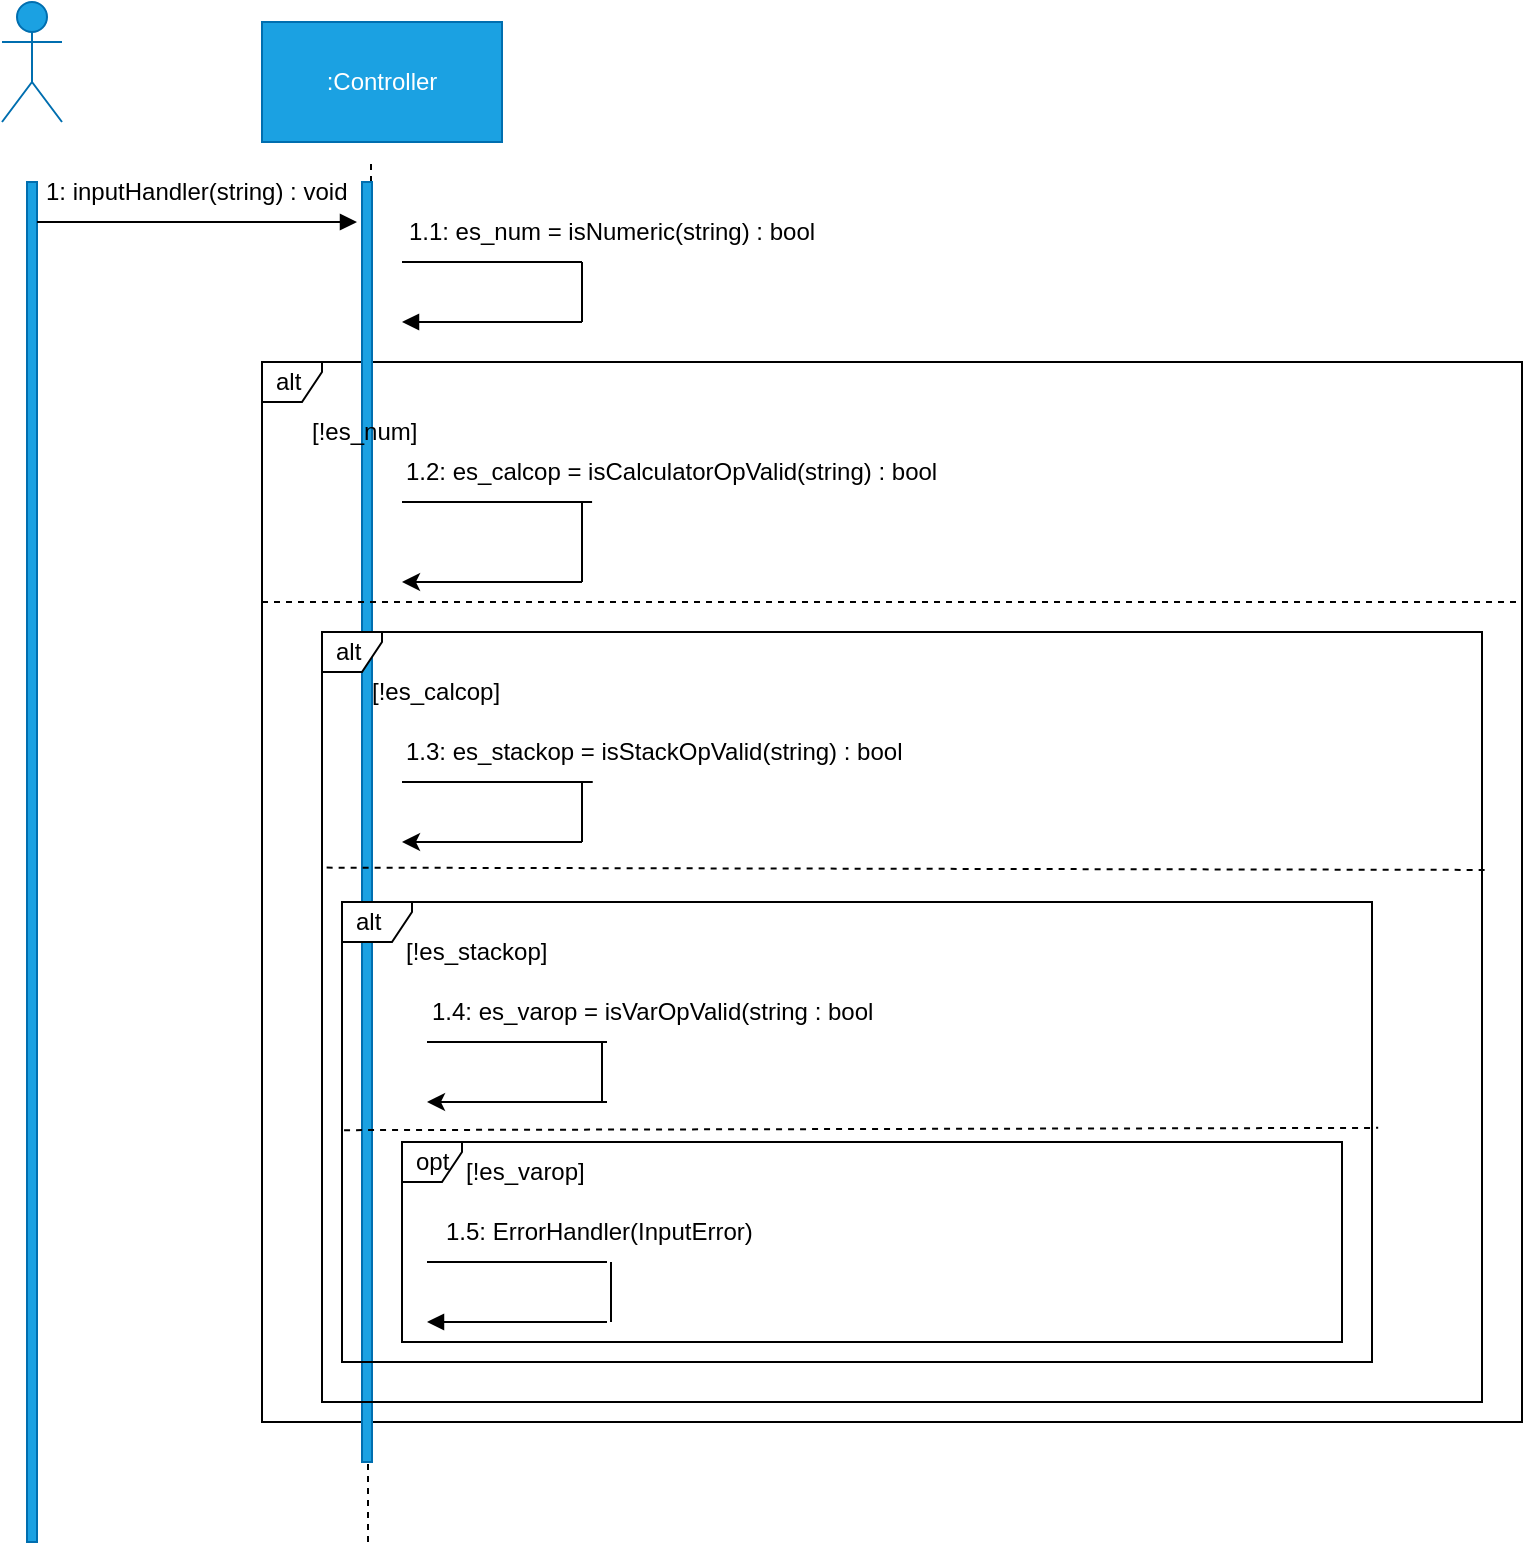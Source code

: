<mxfile>
    <diagram id="Gc9YjOzzUXd5oZ5HGR8r" name="Page-1">
        <mxGraphModel dx="1130" dy="768" grid="1" gridSize="10" guides="1" tooltips="1" connect="1" arrows="1" fold="1" page="1" pageScale="1" pageWidth="850" pageHeight="1100" math="0" shadow="0">
            <root>
                <mxCell id="0"/>
                <mxCell id="1" parent="0"/>
                <mxCell id="2" value="alt" style="shape=umlFrame;whiteSpace=wrap;html=1;width=30;height=20;boundedLbl=1;verticalAlign=middle;align=left;spacingLeft=5;" parent="1" vertex="1">
                    <mxGeometry x="210" y="290" width="630" height="530" as="geometry"/>
                </mxCell>
                <mxCell id="3" value="Actor" style="shape=umlActor;verticalLabelPosition=bottom;verticalAlign=top;html=1;fillColor=#1ba1e2;fontColor=#ffffff;strokeColor=#006EAF;" parent="1" vertex="1">
                    <mxGeometry x="80" y="110" width="30" height="60" as="geometry"/>
                </mxCell>
                <mxCell id="4" value="" style="html=1;points=[];perimeter=orthogonalPerimeter;fillColor=#1ba1e2;fontColor=#ffffff;strokeColor=#006EAF;" parent="1" vertex="1">
                    <mxGeometry x="92.5" y="200" width="5" height="680" as="geometry"/>
                </mxCell>
                <mxCell id="7" value="" style="html=1;verticalAlign=bottom;labelBackgroundColor=none;endArrow=block;endFill=1;" parent="1" edge="1">
                    <mxGeometry width="160" relative="1" as="geometry">
                        <mxPoint x="97.5" y="220" as="sourcePoint"/>
                        <mxPoint x="257.5" y="220" as="targetPoint"/>
                    </mxGeometry>
                </mxCell>
                <mxCell id="8" value="1: inputHandler(string) : void" style="text;html=1;strokeColor=none;fillColor=none;align=left;verticalAlign=middle;whiteSpace=wrap;rounded=0;" parent="1" vertex="1">
                    <mxGeometry x="100" y="190" width="160" height="30" as="geometry"/>
                </mxCell>
                <mxCell id="9" value=":Controller" style="rounded=0;whiteSpace=wrap;html=1;fillColor=#1ba1e2;fontColor=#ffffff;strokeColor=#006EAF;" parent="1" vertex="1">
                    <mxGeometry x="210" y="120" width="120" height="60" as="geometry"/>
                </mxCell>
                <mxCell id="10" value="" style="endArrow=none;dashed=1;html=1;startArrow=none;" parent="1" source="12" edge="1">
                    <mxGeometry width="50" height="50" relative="1" as="geometry">
                        <mxPoint x="264.5" y="730" as="sourcePoint"/>
                        <mxPoint x="264.5" y="190" as="targetPoint"/>
                    </mxGeometry>
                </mxCell>
                <mxCell id="11" value="" style="endArrow=none;dashed=1;html=1;" parent="1" target="12" edge="1">
                    <mxGeometry width="50" height="50" relative="1" as="geometry">
                        <mxPoint x="263" y="880" as="sourcePoint"/>
                        <mxPoint x="264.5" y="190" as="targetPoint"/>
                    </mxGeometry>
                </mxCell>
                <mxCell id="12" value="" style="html=1;points=[];perimeter=orthogonalPerimeter;fillColor=#1ba1e2;fontColor=#ffffff;strokeColor=#006EAF;" parent="1" vertex="1">
                    <mxGeometry x="260" y="200" width="5" height="640" as="geometry"/>
                </mxCell>
                <mxCell id="13" value="" style="html=1;verticalAlign=bottom;labelBackgroundColor=none;endArrow=block;endFill=1;" parent="1" edge="1">
                    <mxGeometry width="160" relative="1" as="geometry">
                        <mxPoint x="370" y="270" as="sourcePoint"/>
                        <mxPoint x="280" y="270" as="targetPoint"/>
                    </mxGeometry>
                </mxCell>
                <mxCell id="14" value="1.1: es_num = isNumeric(string) : bool" style="text;html=1;strokeColor=none;fillColor=none;align=center;verticalAlign=middle;whiteSpace=wrap;rounded=0;" parent="1" vertex="1">
                    <mxGeometry x="280" y="210" width="210" height="30" as="geometry"/>
                </mxCell>
                <mxCell id="15" value="" style="endArrow=none;html=1;" parent="1" edge="1">
                    <mxGeometry width="50" height="50" relative="1" as="geometry">
                        <mxPoint x="280" y="240" as="sourcePoint"/>
                        <mxPoint x="370" y="240" as="targetPoint"/>
                    </mxGeometry>
                </mxCell>
                <mxCell id="16" value="" style="endArrow=none;html=1;" parent="1" edge="1">
                    <mxGeometry width="50" height="50" relative="1" as="geometry">
                        <mxPoint x="370" y="270" as="sourcePoint"/>
                        <mxPoint x="370" y="240" as="targetPoint"/>
                        <Array as="points"/>
                    </mxGeometry>
                </mxCell>
                <mxCell id="17" value="[!es_num]" style="text;html=1;strokeColor=none;fillColor=none;align=left;verticalAlign=middle;whiteSpace=wrap;rounded=0;" parent="1" vertex="1">
                    <mxGeometry x="232.5" y="310" width="60" height="30" as="geometry"/>
                </mxCell>
                <mxCell id="19" value="1.2: es_calcop = isCalculatorOpValid(string) : bool" style="text;html=1;strokeColor=none;fillColor=none;align=left;verticalAlign=middle;whiteSpace=wrap;rounded=0;" parent="1" vertex="1">
                    <mxGeometry x="280" y="330" width="270" height="30" as="geometry"/>
                </mxCell>
                <mxCell id="20" value="" style="endArrow=none;html=1;" parent="1" target="19" edge="1">
                    <mxGeometry width="50" height="50" relative="1" as="geometry">
                        <mxPoint x="280" y="360" as="sourcePoint"/>
                        <mxPoint x="330" y="310" as="targetPoint"/>
                    </mxGeometry>
                </mxCell>
                <mxCell id="21" value="" style="endArrow=none;html=1;entryX=0.352;entryY=1;entryDx=0;entryDy=0;entryPerimeter=0;" parent="1" target="19" edge="1">
                    <mxGeometry width="50" height="50" relative="1" as="geometry">
                        <mxPoint x="280" y="360" as="sourcePoint"/>
                        <mxPoint x="330" y="310" as="targetPoint"/>
                    </mxGeometry>
                </mxCell>
                <mxCell id="24" value="" style="endArrow=classic;html=1;entryX=0.5;entryY=0.611;entryDx=0;entryDy=0;entryPerimeter=0;" parent="1" edge="1">
                    <mxGeometry width="50" height="50" relative="1" as="geometry">
                        <mxPoint x="370" y="400" as="sourcePoint"/>
                        <mxPoint x="280" y="400" as="targetPoint"/>
                    </mxGeometry>
                </mxCell>
                <mxCell id="25" value="" style="endArrow=none;html=1;" parent="1" edge="1">
                    <mxGeometry width="50" height="50" relative="1" as="geometry">
                        <mxPoint x="370" y="400" as="sourcePoint"/>
                        <mxPoint x="370" y="360" as="targetPoint"/>
                    </mxGeometry>
                </mxCell>
                <mxCell id="26" value="alt" style="shape=umlFrame;whiteSpace=wrap;html=1;width=30;height=20;boundedLbl=1;verticalAlign=middle;align=left;spacingLeft=5;" parent="1" vertex="1">
                    <mxGeometry x="240" y="425" width="580" height="385" as="geometry"/>
                </mxCell>
                <mxCell id="27" value="" style="endArrow=none;dashed=1;html=1;" parent="1" edge="1">
                    <mxGeometry width="50" height="50" relative="1" as="geometry">
                        <mxPoint x="210" y="410" as="sourcePoint"/>
                        <mxPoint x="840" y="410" as="targetPoint"/>
                    </mxGeometry>
                </mxCell>
                <mxCell id="28" value="[!es_calcop]" style="text;html=1;strokeColor=none;fillColor=none;align=left;verticalAlign=middle;whiteSpace=wrap;rounded=0;" parent="1" vertex="1">
                    <mxGeometry x="263" y="440" width="67" height="30" as="geometry"/>
                </mxCell>
                <mxCell id="29" value="" style="endArrow=classic;html=1;" parent="1" edge="1">
                    <mxGeometry width="50" height="50" relative="1" as="geometry">
                        <mxPoint x="370" y="530" as="sourcePoint"/>
                        <mxPoint x="280" y="530" as="targetPoint"/>
                        <Array as="points">
                            <mxPoint x="370" y="530"/>
                        </Array>
                    </mxGeometry>
                </mxCell>
                <mxCell id="30" value="1.3: es_stackop = isStackOpValid(string) : bool&amp;nbsp;&amp;nbsp;" style="text;html=1;strokeColor=none;fillColor=none;align=left;verticalAlign=middle;whiteSpace=wrap;rounded=0;" parent="1" vertex="1">
                    <mxGeometry x="280" y="470" width="270" height="30" as="geometry"/>
                </mxCell>
                <mxCell id="33" value="" style="endArrow=none;html=1;" parent="1" edge="1">
                    <mxGeometry width="50" height="50" relative="1" as="geometry">
                        <mxPoint x="280" y="500" as="sourcePoint"/>
                        <mxPoint x="280" y="500" as="targetPoint"/>
                        <Array as="points">
                            <mxPoint x="380" y="500"/>
                        </Array>
                    </mxGeometry>
                </mxCell>
                <mxCell id="34" value="" style="endArrow=none;html=1;" parent="1" edge="1">
                    <mxGeometry width="50" height="50" relative="1" as="geometry">
                        <mxPoint x="370" y="530" as="sourcePoint"/>
                        <mxPoint x="370" y="500" as="targetPoint"/>
                    </mxGeometry>
                </mxCell>
                <mxCell id="35" value="" style="endArrow=none;dashed=1;html=1;exitX=0.004;exitY=0.306;exitDx=0;exitDy=0;exitPerimeter=0;entryX=1.003;entryY=0.309;entryDx=0;entryDy=0;entryPerimeter=0;" parent="1" source="26" target="26" edge="1">
                    <mxGeometry width="50" height="50" relative="1" as="geometry">
                        <mxPoint x="230" y="580" as="sourcePoint"/>
                        <mxPoint x="820" y="560" as="targetPoint"/>
                    </mxGeometry>
                </mxCell>
                <mxCell id="36" value="alt" style="shape=umlFrame;whiteSpace=wrap;html=1;width=35;height=20;boundedLbl=1;verticalAlign=middle;align=left;spacingLeft=5;" parent="1" vertex="1">
                    <mxGeometry x="250" y="560" width="515" height="230" as="geometry"/>
                </mxCell>
                <mxCell id="37" value="1.4: es_varop = isVarOpValid(string : bool" style="text;html=1;strokeColor=none;fillColor=none;align=left;verticalAlign=middle;whiteSpace=wrap;rounded=0;" parent="1" vertex="1">
                    <mxGeometry x="292.5" y="600" width="240" height="30" as="geometry"/>
                </mxCell>
                <mxCell id="39" value="" style="endArrow=classic;html=1;" parent="1" edge="1">
                    <mxGeometry width="50" height="50" relative="1" as="geometry">
                        <mxPoint x="382.5" y="660" as="sourcePoint"/>
                        <mxPoint x="292.5" y="660" as="targetPoint"/>
                    </mxGeometry>
                </mxCell>
                <mxCell id="40" value="" style="endArrow=none;html=1;" parent="1" edge="1">
                    <mxGeometry width="50" height="50" relative="1" as="geometry">
                        <mxPoint x="380" y="660" as="sourcePoint"/>
                        <mxPoint x="380" y="630" as="targetPoint"/>
                    </mxGeometry>
                </mxCell>
                <mxCell id="41" value="" style="endArrow=none;html=1;" parent="1" edge="1">
                    <mxGeometry width="50" height="50" relative="1" as="geometry">
                        <mxPoint x="292.5" y="630" as="sourcePoint"/>
                        <mxPoint x="382.5" y="630" as="targetPoint"/>
                    </mxGeometry>
                </mxCell>
                <mxCell id="42" value="" style="endArrow=none;dashed=1;html=1;entryX=1.006;entryY=0.491;entryDx=0;entryDy=0;entryPerimeter=0;exitX=0.002;exitY=0.496;exitDx=0;exitDy=0;exitPerimeter=0;" parent="1" source="36" target="36" edge="1">
                    <mxGeometry width="50" height="50" relative="1" as="geometry">
                        <mxPoint x="250" y="700" as="sourcePoint"/>
                        <mxPoint x="300" y="650" as="targetPoint"/>
                    </mxGeometry>
                </mxCell>
                <mxCell id="43" value="[!es_stackop]" style="text;html=1;strokeColor=none;fillColor=none;align=left;verticalAlign=middle;whiteSpace=wrap;rounded=0;" parent="1" vertex="1">
                    <mxGeometry x="280" y="570" width="60" height="30" as="geometry"/>
                </mxCell>
                <mxCell id="44" value="opt" style="shape=umlFrame;whiteSpace=wrap;html=1;width=30;height=20;boundedLbl=1;verticalAlign=middle;align=left;spacingLeft=5;" parent="1" vertex="1">
                    <mxGeometry x="280" y="680" width="470" height="100" as="geometry"/>
                </mxCell>
                <mxCell id="45" value="[!es_varop]" style="text;html=1;strokeColor=none;fillColor=none;align=left;verticalAlign=middle;whiteSpace=wrap;rounded=0;" parent="1" vertex="1">
                    <mxGeometry x="310" y="680" width="60" height="30" as="geometry"/>
                </mxCell>
                <mxCell id="48" value="" style="html=1;verticalAlign=bottom;labelBackgroundColor=none;endArrow=block;endFill=1;" parent="1" edge="1">
                    <mxGeometry width="160" relative="1" as="geometry">
                        <mxPoint x="382.5" y="770" as="sourcePoint"/>
                        <mxPoint x="292.5" y="770" as="targetPoint"/>
                    </mxGeometry>
                </mxCell>
                <mxCell id="49" value="1.5: ErrorHandler(InputError)&amp;nbsp;" style="text;html=1;strokeColor=none;fillColor=none;align=left;verticalAlign=middle;whiteSpace=wrap;rounded=0;" parent="1" vertex="1">
                    <mxGeometry x="300" y="710" width="160" height="30" as="geometry"/>
                </mxCell>
                <mxCell id="50" value="" style="endArrow=none;html=1;" parent="1" edge="1">
                    <mxGeometry width="50" height="50" relative="1" as="geometry">
                        <mxPoint x="384.5" y="770" as="sourcePoint"/>
                        <mxPoint x="384.5" y="740" as="targetPoint"/>
                        <Array as="points"/>
                    </mxGeometry>
                </mxCell>
                <mxCell id="51" value="" style="endArrow=none;html=1;" parent="1" edge="1">
                    <mxGeometry width="50" height="50" relative="1" as="geometry">
                        <mxPoint x="292.5" y="740" as="sourcePoint"/>
                        <mxPoint x="382.5" y="740" as="targetPoint"/>
                    </mxGeometry>
                </mxCell>
            </root>
        </mxGraphModel>
    </diagram>
</mxfile>